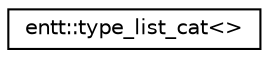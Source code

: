 digraph "Graphical Class Hierarchy"
{
 // LATEX_PDF_SIZE
  edge [fontname="Helvetica",fontsize="10",labelfontname="Helvetica",labelfontsize="10"];
  node [fontname="Helvetica",fontsize="10",shape=record];
  rankdir="LR";
  Node0 [label="entt::type_list_cat\<\>",height=0.2,width=0.4,color="black", fillcolor="white", style="filled",URL="$structentt_1_1type__list__cat_3_4.html",tooltip="Concatenates multiple type lists."];
}

